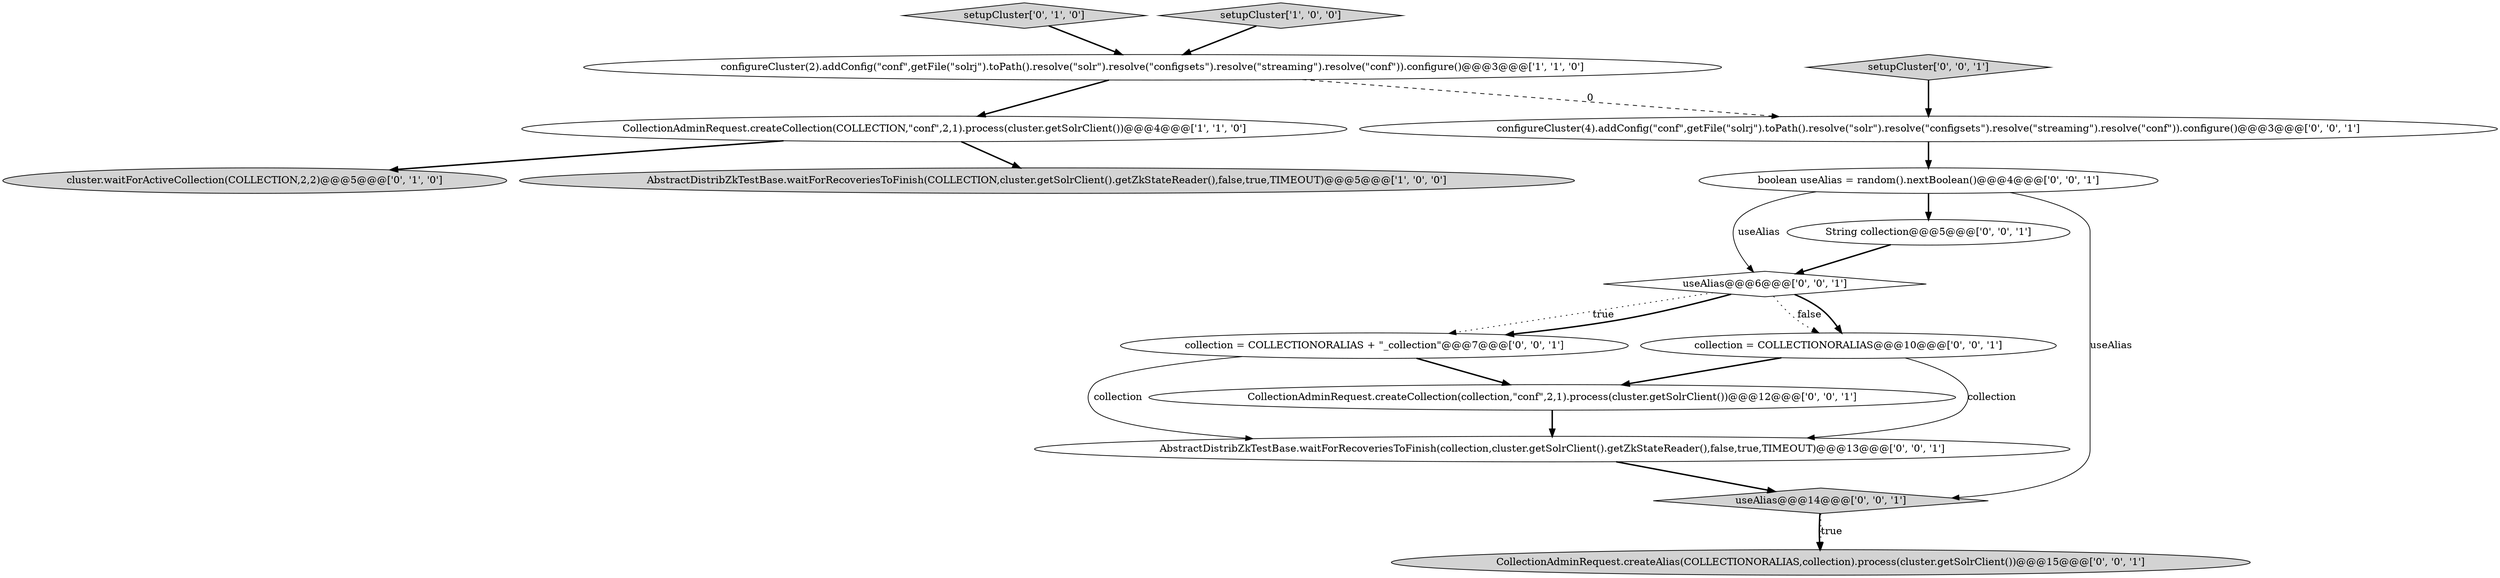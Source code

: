 digraph {
5 [style = filled, label = "setupCluster['0', '1', '0']", fillcolor = lightgray, shape = diamond image = "AAA0AAABBB2BBB"];
10 [style = filled, label = "useAlias@@@6@@@['0', '0', '1']", fillcolor = white, shape = diamond image = "AAA0AAABBB3BBB"];
12 [style = filled, label = "collection = COLLECTIONORALIAS + \"_collection\"@@@7@@@['0', '0', '1']", fillcolor = white, shape = ellipse image = "AAA0AAABBB3BBB"];
13 [style = filled, label = "setupCluster['0', '0', '1']", fillcolor = lightgray, shape = diamond image = "AAA0AAABBB3BBB"];
6 [style = filled, label = "AbstractDistribZkTestBase.waitForRecoveriesToFinish(collection,cluster.getSolrClient().getZkStateReader(),false,true,TIMEOUT)@@@13@@@['0', '0', '1']", fillcolor = white, shape = ellipse image = "AAA0AAABBB3BBB"];
8 [style = filled, label = "boolean useAlias = random().nextBoolean()@@@4@@@['0', '0', '1']", fillcolor = white, shape = ellipse image = "AAA0AAABBB3BBB"];
9 [style = filled, label = "CollectionAdminRequest.createAlias(COLLECTIONORALIAS,collection).process(cluster.getSolrClient())@@@15@@@['0', '0', '1']", fillcolor = lightgray, shape = ellipse image = "AAA0AAABBB3BBB"];
11 [style = filled, label = "CollectionAdminRequest.createCollection(collection,\"conf\",2,1).process(cluster.getSolrClient())@@@12@@@['0', '0', '1']", fillcolor = white, shape = ellipse image = "AAA0AAABBB3BBB"];
7 [style = filled, label = "useAlias@@@14@@@['0', '0', '1']", fillcolor = lightgray, shape = diamond image = "AAA0AAABBB3BBB"];
1 [style = filled, label = "configureCluster(2).addConfig(\"conf\",getFile(\"solrj\").toPath().resolve(\"solr\").resolve(\"configsets\").resolve(\"streaming\").resolve(\"conf\")).configure()@@@3@@@['1', '1', '0']", fillcolor = white, shape = ellipse image = "AAA0AAABBB1BBB"];
3 [style = filled, label = "setupCluster['1', '0', '0']", fillcolor = lightgray, shape = diamond image = "AAA0AAABBB1BBB"];
0 [style = filled, label = "CollectionAdminRequest.createCollection(COLLECTION,\"conf\",2,1).process(cluster.getSolrClient())@@@4@@@['1', '1', '0']", fillcolor = white, shape = ellipse image = "AAA0AAABBB1BBB"];
14 [style = filled, label = "configureCluster(4).addConfig(\"conf\",getFile(\"solrj\").toPath().resolve(\"solr\").resolve(\"configsets\").resolve(\"streaming\").resolve(\"conf\")).configure()@@@3@@@['0', '0', '1']", fillcolor = white, shape = ellipse image = "AAA0AAABBB3BBB"];
15 [style = filled, label = "collection = COLLECTIONORALIAS@@@10@@@['0', '0', '1']", fillcolor = white, shape = ellipse image = "AAA0AAABBB3BBB"];
4 [style = filled, label = "cluster.waitForActiveCollection(COLLECTION,2,2)@@@5@@@['0', '1', '0']", fillcolor = lightgray, shape = ellipse image = "AAA0AAABBB2BBB"];
16 [style = filled, label = "String collection@@@5@@@['0', '0', '1']", fillcolor = white, shape = ellipse image = "AAA0AAABBB3BBB"];
2 [style = filled, label = "AbstractDistribZkTestBase.waitForRecoveriesToFinish(COLLECTION,cluster.getSolrClient().getZkStateReader(),false,true,TIMEOUT)@@@5@@@['1', '0', '0']", fillcolor = lightgray, shape = ellipse image = "AAA0AAABBB1BBB"];
8->16 [style = bold, label=""];
0->4 [style = bold, label=""];
8->7 [style = solid, label="useAlias"];
10->12 [style = dotted, label="true"];
7->9 [style = bold, label=""];
5->1 [style = bold, label=""];
1->14 [style = dashed, label="0"];
11->6 [style = bold, label=""];
7->9 [style = dotted, label="true"];
16->10 [style = bold, label=""];
3->1 [style = bold, label=""];
10->12 [style = bold, label=""];
15->11 [style = bold, label=""];
14->8 [style = bold, label=""];
10->15 [style = dotted, label="false"];
12->11 [style = bold, label=""];
10->15 [style = bold, label=""];
8->10 [style = solid, label="useAlias"];
0->2 [style = bold, label=""];
6->7 [style = bold, label=""];
13->14 [style = bold, label=""];
12->6 [style = solid, label="collection"];
15->6 [style = solid, label="collection"];
1->0 [style = bold, label=""];
}
